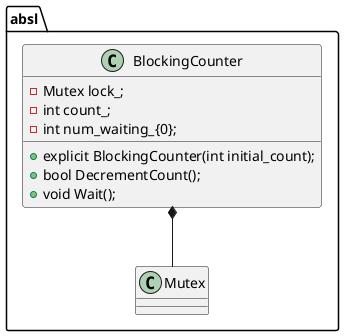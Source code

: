 @startuml

namespace absl {
	class BlockingCounter {
		- Mutex lock_;
		- int count_; /' ABSL_GUARDED_BY(lock_) '/
		- int num_waiting_{0}; /' ABSL_GUARDED_BY(lock_) '/

		+ explicit BlockingCounter(int initial_count);
		+ bool DecrementCount();
		+ void Wait();
	}
	BlockingCounter *-- Mutex
}

@enduml
